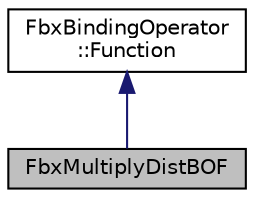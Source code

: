 digraph "FbxMultiplyDistBOF"
{
  edge [fontname="Helvetica",fontsize="10",labelfontname="Helvetica",labelfontsize="10"];
  node [fontname="Helvetica",fontsize="10",shape=record];
  Node2 [label="FbxMultiplyDistBOF",height=0.2,width=0.4,color="black", fillcolor="grey75", style="filled", fontcolor="black"];
  Node3 -> Node2 [dir="back",color="midnightblue",fontsize="10",style="solid"];
  Node3 [label="FbxBindingOperator\l::Function",height=0.2,width=0.4,color="black", fillcolor="white", style="filled",URL="$class_fbx_binding_operator_1_1_function.html"];
}
